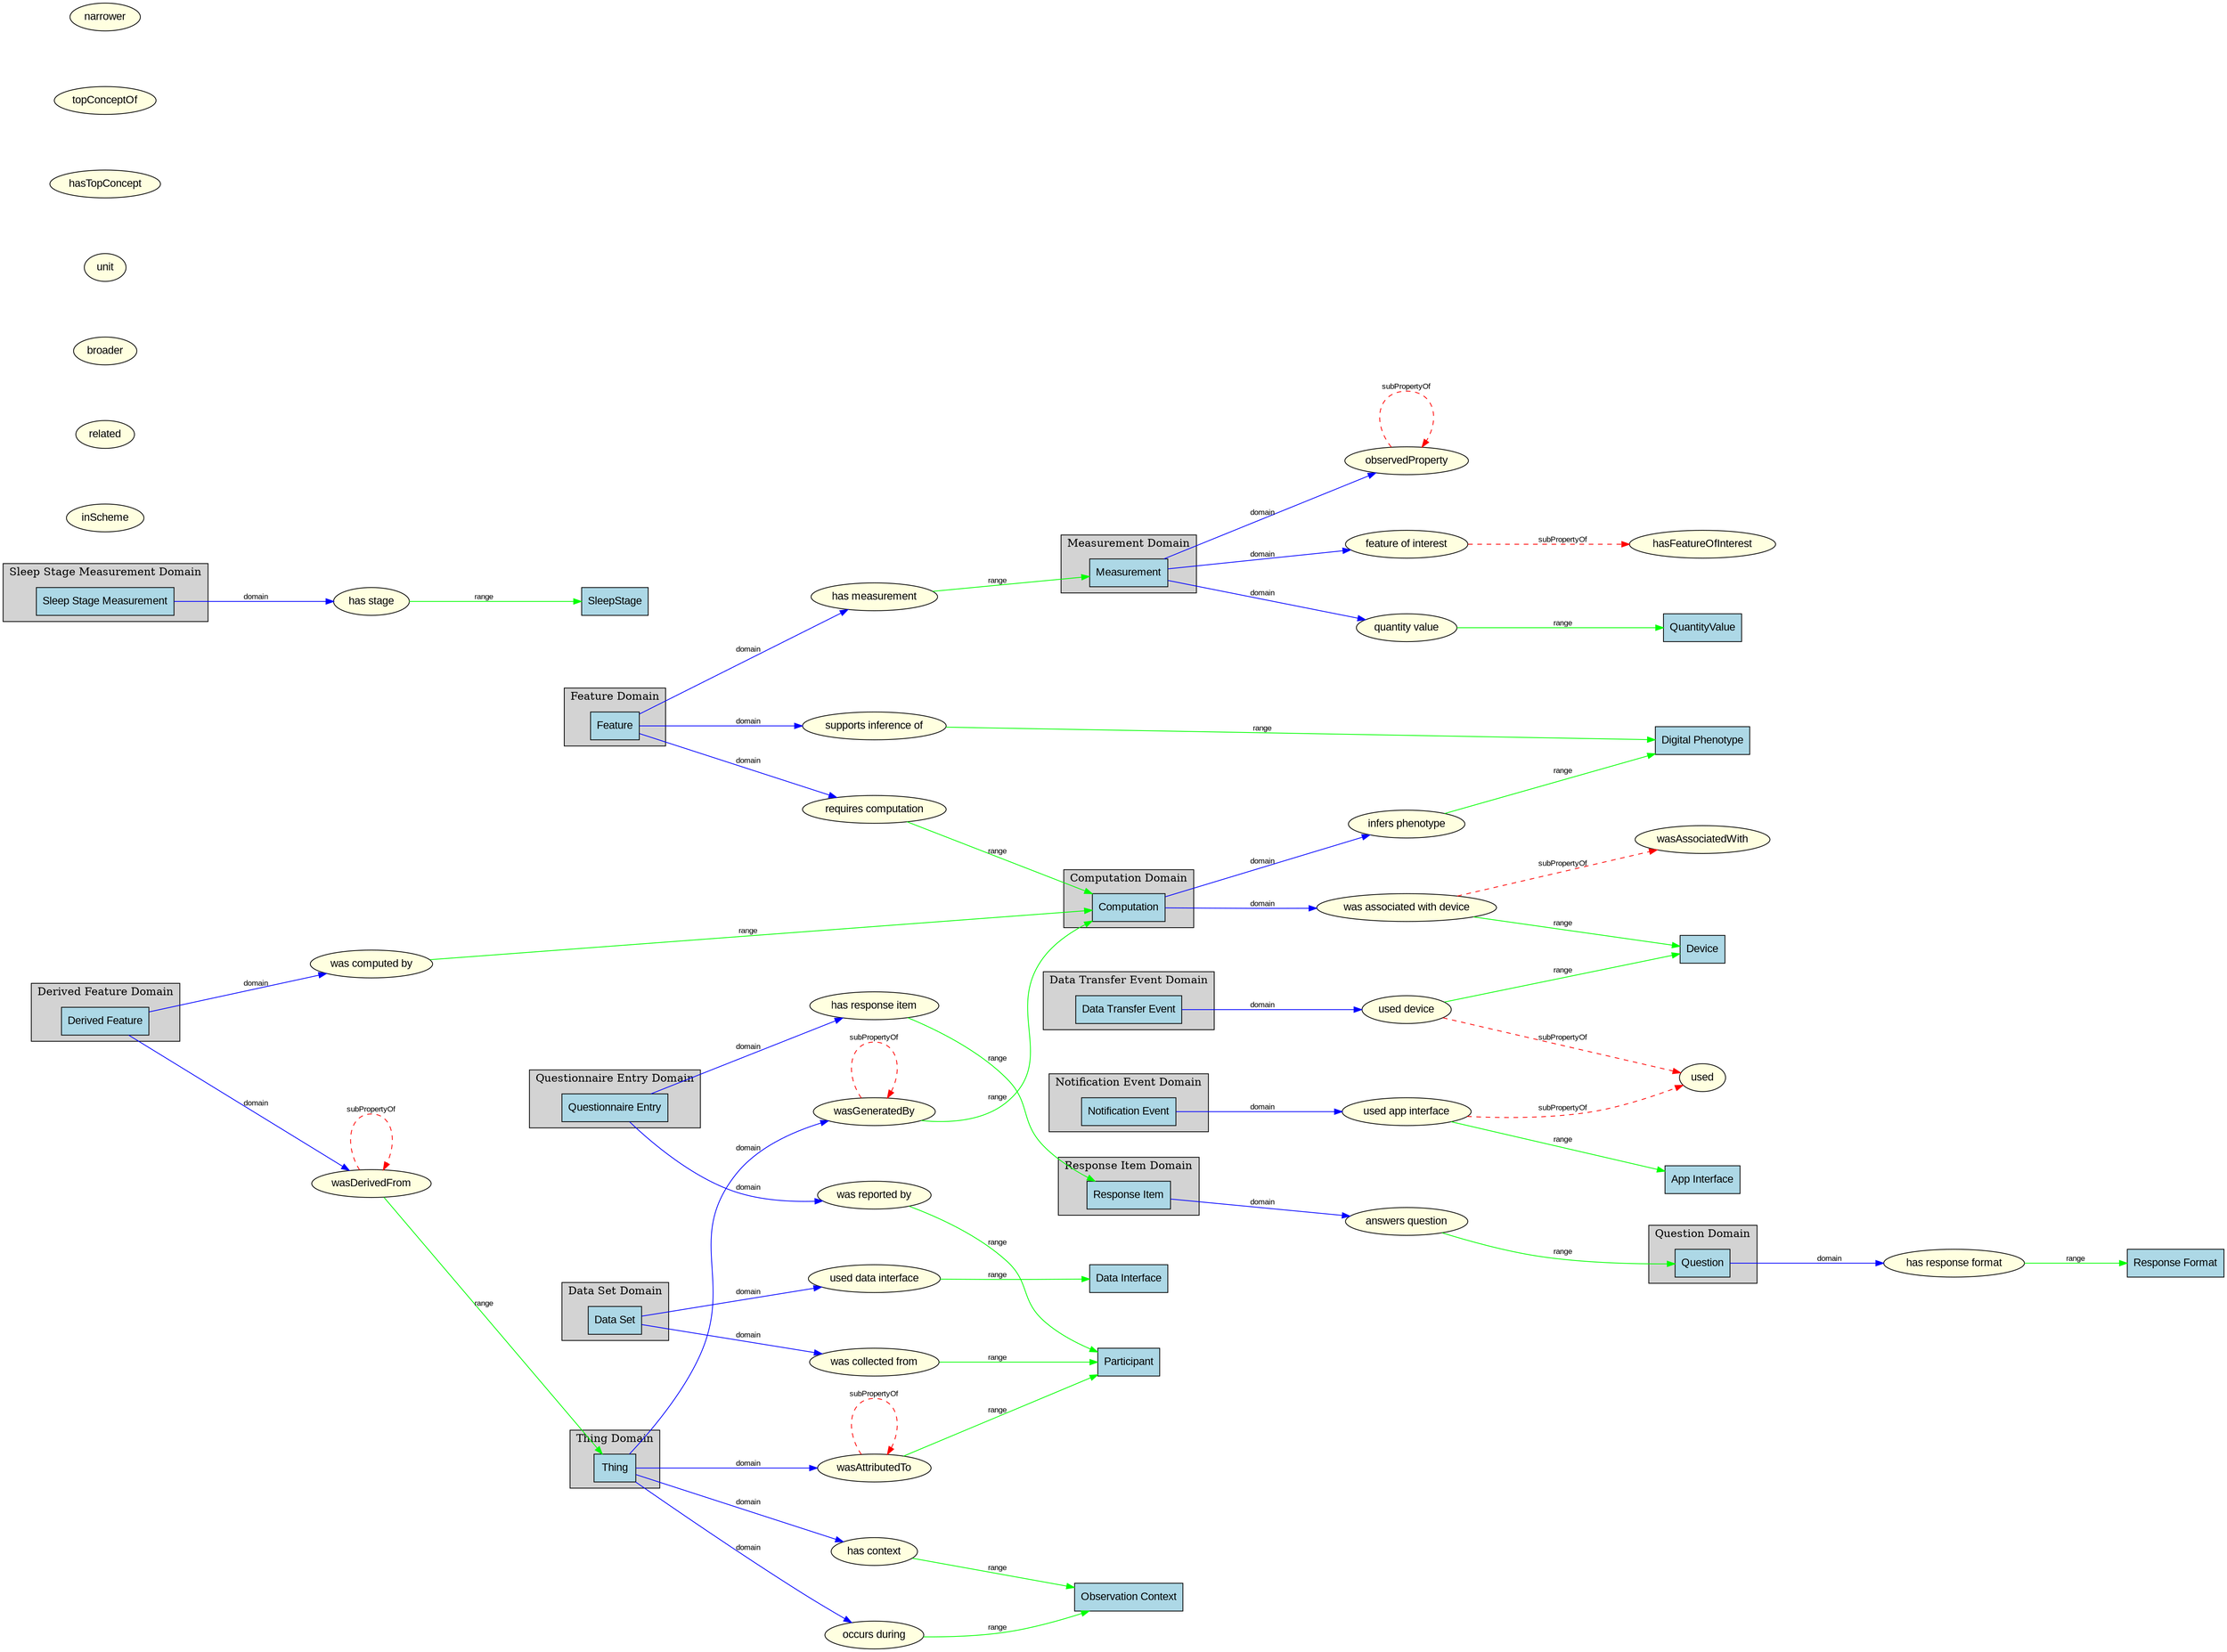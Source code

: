 digraph "Object Properties" {
  // Layout configuration
  rankdir=LR;
  graph [splines=true, nodesep=1.0, ranksep=1.5, concentrate=false];
  node [fontname="Arial"];
  edge [fontsize=10, fontname="Arial"];
  
  subgraph cluster_0 {
    label="Computation Domain";
    style=filled;
    fillcolor=lightgray;
    "Computation" [shape=box, style=filled, fillcolor=lightblue];
  }
  subgraph cluster_1 {
    label="Data Set Domain";
    style=filled;
    fillcolor=lightgray;
    "DataSet" [shape=box, style=filled, fillcolor=lightblue];
  }
  subgraph cluster_2 {
    label="Data Transfer Event Domain";
    style=filled;
    fillcolor=lightgray;
    "DataTransferEvent" [shape=box, style=filled, fillcolor=lightblue];
  }
  subgraph cluster_3 {
    label="Derived Feature Domain";
    style=filled;
    fillcolor=lightgray;
    "DerivedFeature" [shape=box, style=filled, fillcolor=lightblue];
  }
  subgraph cluster_4 {
    label="Feature Domain";
    style=filled;
    fillcolor=lightgray;
    "Feature" [shape=box, style=filled, fillcolor=lightblue];
  }
  subgraph cluster_5 {
    label="Measurement Domain";
    style=filled;
    fillcolor=lightgray;
    "Measurement" [shape=box, style=filled, fillcolor=lightblue];
  }
  subgraph cluster_6 {
    label="Notification Event Domain";
    style=filled;
    fillcolor=lightgray;
    "NotificationEvent" [shape=box, style=filled, fillcolor=lightblue];
  }
  subgraph cluster_7 {
    label="Question Domain";
    style=filled;
    fillcolor=lightgray;
    "Question" [shape=box, style=filled, fillcolor=lightblue];
  }
  subgraph cluster_8 {
    label="Questionnaire Entry Domain";
    style=filled;
    fillcolor=lightgray;
    "QuestionnaireEntry" [shape=box, style=filled, fillcolor=lightblue];
  }
  subgraph cluster_9 {
    label="Response Item Domain";
    style=filled;
    fillcolor=lightgray;
    "ResponseItem" [shape=box, style=filled, fillcolor=lightblue];
  }
  subgraph cluster_10 {
    label="Sleep Stage Measurement Domain";
    style=filled;
    fillcolor=lightgray;
    "SleepStageMeasurement" [shape=box, style=filled, fillcolor=lightblue];
  }
  subgraph cluster_11 {
    label="Thing Domain";
    style=filled;
    fillcolor=lightgray;
    "Thing" [shape=box, style=filled, fillcolor=lightblue];
  }
  "ResponseFormat" [shape=box, style=filled, fillcolor=lightblue, label="Response Format"];
  "DerivedFeature" [shape=box, style=filled, fillcolor=lightblue, label="Derived Feature"];
  "SleepStage" [shape=box, style=filled, fillcolor=lightblue, label="SleepStage"];
  "SleepStageMeasurement" [shape=box, style=filled, fillcolor=lightblue, label="Sleep Stage Measurement"];
  "Question" [shape=box, style=filled, fillcolor=lightblue, label="Question"];
  "Participant" [shape=box, style=filled, fillcolor=lightblue, label="Participant"];
  "QuestionnaireEntry" [shape=box, style=filled, fillcolor=lightblue, label="Questionnaire Entry"];
  "DigitalPhenotype" [shape=box, style=filled, fillcolor=lightblue, label="Digital Phenotype"];
  "QuantityValue" [shape=box, style=filled, fillcolor=lightblue, label="QuantityValue"];
  "DataSet" [shape=box, style=filled, fillcolor=lightblue, label="Data Set"];
  "NotificationEvent" [shape=box, style=filled, fillcolor=lightblue, label="Notification Event"];
  "ObservationContext" [shape=box, style=filled, fillcolor=lightblue, label="Observation Context"];
  "DataInterface" [shape=box, style=filled, fillcolor=lightblue, label="Data Interface"];
  "Measurement" [shape=box, style=filled, fillcolor=lightblue, label="Measurement"];
  "DataTransferEvent" [shape=box, style=filled, fillcolor=lightblue, label="Data Transfer Event"];
  "AppInterface" [shape=box, style=filled, fillcolor=lightblue, label="App Interface"];
  "Thing" [shape=box, style=filled, fillcolor=lightblue, label="Thing"];
  "Feature" [shape=box, style=filled, fillcolor=lightblue, label="Feature"];
  "Device" [shape=box, style=filled, fillcolor=lightblue, label="Device"];
  "Computation" [shape=box, style=filled, fillcolor=lightblue, label="Computation"];
  "ResponseItem" [shape=box, style=filled, fillcolor=lightblue, label="Response Item"];
  "inScheme" [shape=ellipse, style=filled, fillcolor=lightyellow, label="inScheme"];
  "infersPhenotype" [shape=ellipse, style=filled, fillcolor=lightyellow, label="infers phenotype"];
  "requiresComputation" [shape=ellipse, style=filled, fillcolor=lightyellow, label="requires computation"];
  "answersQuestion" [shape=ellipse, style=filled, fillcolor=lightyellow, label="answers question"];
  "observedProperty" [shape=ellipse, style=filled, fillcolor=lightyellow, label="observedProperty"];
  "related" [shape=ellipse, style=filled, fillcolor=lightyellow, label="related"];
  "hasMeasurement" [shape=ellipse, style=filled, fillcolor=lightyellow, label="has measurement"];
  "wasAssociatedWith" [shape=ellipse, style=filled, fillcolor=lightyellow, label="wasAssociatedWith"];
  "broader" [shape=ellipse, style=filled, fillcolor=lightyellow, label="broader"];
  "hasResponseItem" [shape=ellipse, style=filled, fillcolor=lightyellow, label="has response item"];
  "wasDerivedFrom" [shape=ellipse, style=filled, fillcolor=lightyellow, label="wasDerivedFrom"];
  "wasGeneratedBy" [shape=ellipse, style=filled, fillcolor=lightyellow, label="wasGeneratedBy"];
  "usedDataInterface" [shape=ellipse, style=filled, fillcolor=lightyellow, label="used data interface"];
  "hasContext" [shape=ellipse, style=filled, fillcolor=lightyellow, label="has context"];
  "usedAppInterface" [shape=ellipse, style=filled, fillcolor=lightyellow, label="used app interface"];
  "hasStage" [shape=ellipse, style=filled, fillcolor=lightyellow, label="has stage"];
  "hasResponseFormat" [shape=ellipse, style=filled, fillcolor=lightyellow, label="has response format"];
  "wasReportedBy" [shape=ellipse, style=filled, fillcolor=lightyellow, label="was reported by"];
  "associatedWithDevice" [shape=ellipse, style=filled, fillcolor=lightyellow, label="was associated with device"];
  "unit" [shape=ellipse, style=filled, fillcolor=lightyellow, label="unit"];
  "hasTopConcept" [shape=ellipse, style=filled, fillcolor=lightyellow, label="hasTopConcept"];
  "hasFeatureOfInterest" [shape=ellipse, style=filled, fillcolor=lightyellow, label="hasFeatureOfInterest"];
  "wasCollectedFrom" [shape=ellipse, style=filled, fillcolor=lightyellow, label="was collected from"];
  "topConceptOf" [shape=ellipse, style=filled, fillcolor=lightyellow, label="topConceptOf"];
  "featureOfInterest" [shape=ellipse, style=filled, fillcolor=lightyellow, label="feature of interest"];
  "supportsInferenceOf" [shape=ellipse, style=filled, fillcolor=lightyellow, label="supports inference of"];
  "used" [shape=ellipse, style=filled, fillcolor=lightyellow, label="used"];
  "usedDevice" [shape=ellipse, style=filled, fillcolor=lightyellow, label="used device"];
  "wasComputedBy" [shape=ellipse, style=filled, fillcolor=lightyellow, label="was computed by"];
  "wasAttributedTo" [shape=ellipse, style=filled, fillcolor=lightyellow, label="wasAttributedTo"];
  "occursDuring" [shape=ellipse, style=filled, fillcolor=lightyellow, label="occurs during"];
  "narrower" [shape=ellipse, style=filled, fillcolor=lightyellow, label="narrower"];
  "quantityValue" [shape=ellipse, style=filled, fillcolor=lightyellow, label="quantity value"];
  
  "Computation" -> "infersPhenotype" [color=blue, label="domain"];
  "infersPhenotype" -> "DigitalPhenotype" [color=green, label="range"];
  "Feature" -> "requiresComputation" [color=blue, label="domain"];
  "requiresComputation" -> "Computation" [color=green, label="range"];
  "ResponseItem" -> "answersQuestion" [color=blue, label="domain"];
  "answersQuestion" -> "Question" [color=green, label="range"];
  "Measurement" -> "observedProperty" [color=blue, label="domain"];
  "Feature" -> "hasMeasurement" [color=blue, label="domain"];
  "hasMeasurement" -> "Measurement" [color=green, label="range"];
  "QuestionnaireEntry" -> "hasResponseItem" [color=blue, label="domain"];
  "hasResponseItem" -> "ResponseItem" [color=green, label="range"];
  "DerivedFeature" -> "wasDerivedFrom" [color=blue, label="domain"];
  "wasDerivedFrom" -> "Thing" [color=green, label="range"];
  "Thing" -> "wasGeneratedBy" [color=blue, label="domain"];
  "wasGeneratedBy" -> "Computation" [color=green, label="range"];
  "DataSet" -> "usedDataInterface" [color=blue, label="domain"];
  "usedDataInterface" -> "DataInterface" [color=green, label="range"];
  "Thing" -> "hasContext" [color=blue, label="domain"];
  "hasContext" -> "ObservationContext" [color=green, label="range"];
  "NotificationEvent" -> "usedAppInterface" [color=blue, label="domain"];
  "usedAppInterface" -> "AppInterface" [color=green, label="range"];
  "SleepStageMeasurement" -> "hasStage" [color=blue, label="domain"];
  "hasStage" -> "SleepStage" [color=green, label="range"];
  "Question" -> "hasResponseFormat" [color=blue, label="domain"];
  "hasResponseFormat" -> "ResponseFormat" [color=green, label="range"];
  "QuestionnaireEntry" -> "wasReportedBy" [color=blue, label="domain"];
  "wasReportedBy" -> "Participant" [color=green, label="range"];
  "Computation" -> "associatedWithDevice" [color=blue, label="domain"];
  "associatedWithDevice" -> "Device" [color=green, label="range"];
  "DataSet" -> "wasCollectedFrom" [color=blue, label="domain"];
  "wasCollectedFrom" -> "Participant" [color=green, label="range"];
  "Measurement" -> "featureOfInterest" [color=blue, label="domain"];
  "Feature" -> "supportsInferenceOf" [color=blue, label="domain"];
  "supportsInferenceOf" -> "DigitalPhenotype" [color=green, label="range"];
  "DataTransferEvent" -> "usedDevice" [color=blue, label="domain"];
  "usedDevice" -> "Device" [color=green, label="range"];
  "DerivedFeature" -> "wasComputedBy" [color=blue, label="domain"];
  "wasComputedBy" -> "Computation" [color=green, label="range"];
  "Thing" -> "wasAttributedTo" [color=blue, label="domain"];
  "wasAttributedTo" -> "Participant" [color=green, label="range"];
  "Thing" -> "occursDuring" [color=blue, label="domain"];
  "occursDuring" -> "ObservationContext" [color=green, label="range"];
  "Measurement" -> "quantityValue" [color=blue, label="domain"];
  "quantityValue" -> "QuantityValue" [color=green, label="range"];
  "wasDerivedFrom" -> "wasDerivedFrom" [color=red, style=dashed, label="subPropertyOf"];
  "usedAppInterface" -> "used" [color=red, style=dashed, label="subPropertyOf"];
  "usedDevice" -> "used" [color=red, style=dashed, label="subPropertyOf"];
  "wasGeneratedBy" -> "wasGeneratedBy" [color=red, style=dashed, label="subPropertyOf"];
  "associatedWithDevice" -> "wasAssociatedWith" [color=red, style=dashed, label="subPropertyOf"];
  "featureOfInterest" -> "hasFeatureOfInterest" [color=red, style=dashed, label="subPropertyOf"];
  "wasAttributedTo" -> "wasAttributedTo" [color=red, style=dashed, label="subPropertyOf"];
  "observedProperty" -> "observedProperty" [color=red, style=dashed, label="subPropertyOf"];
}
